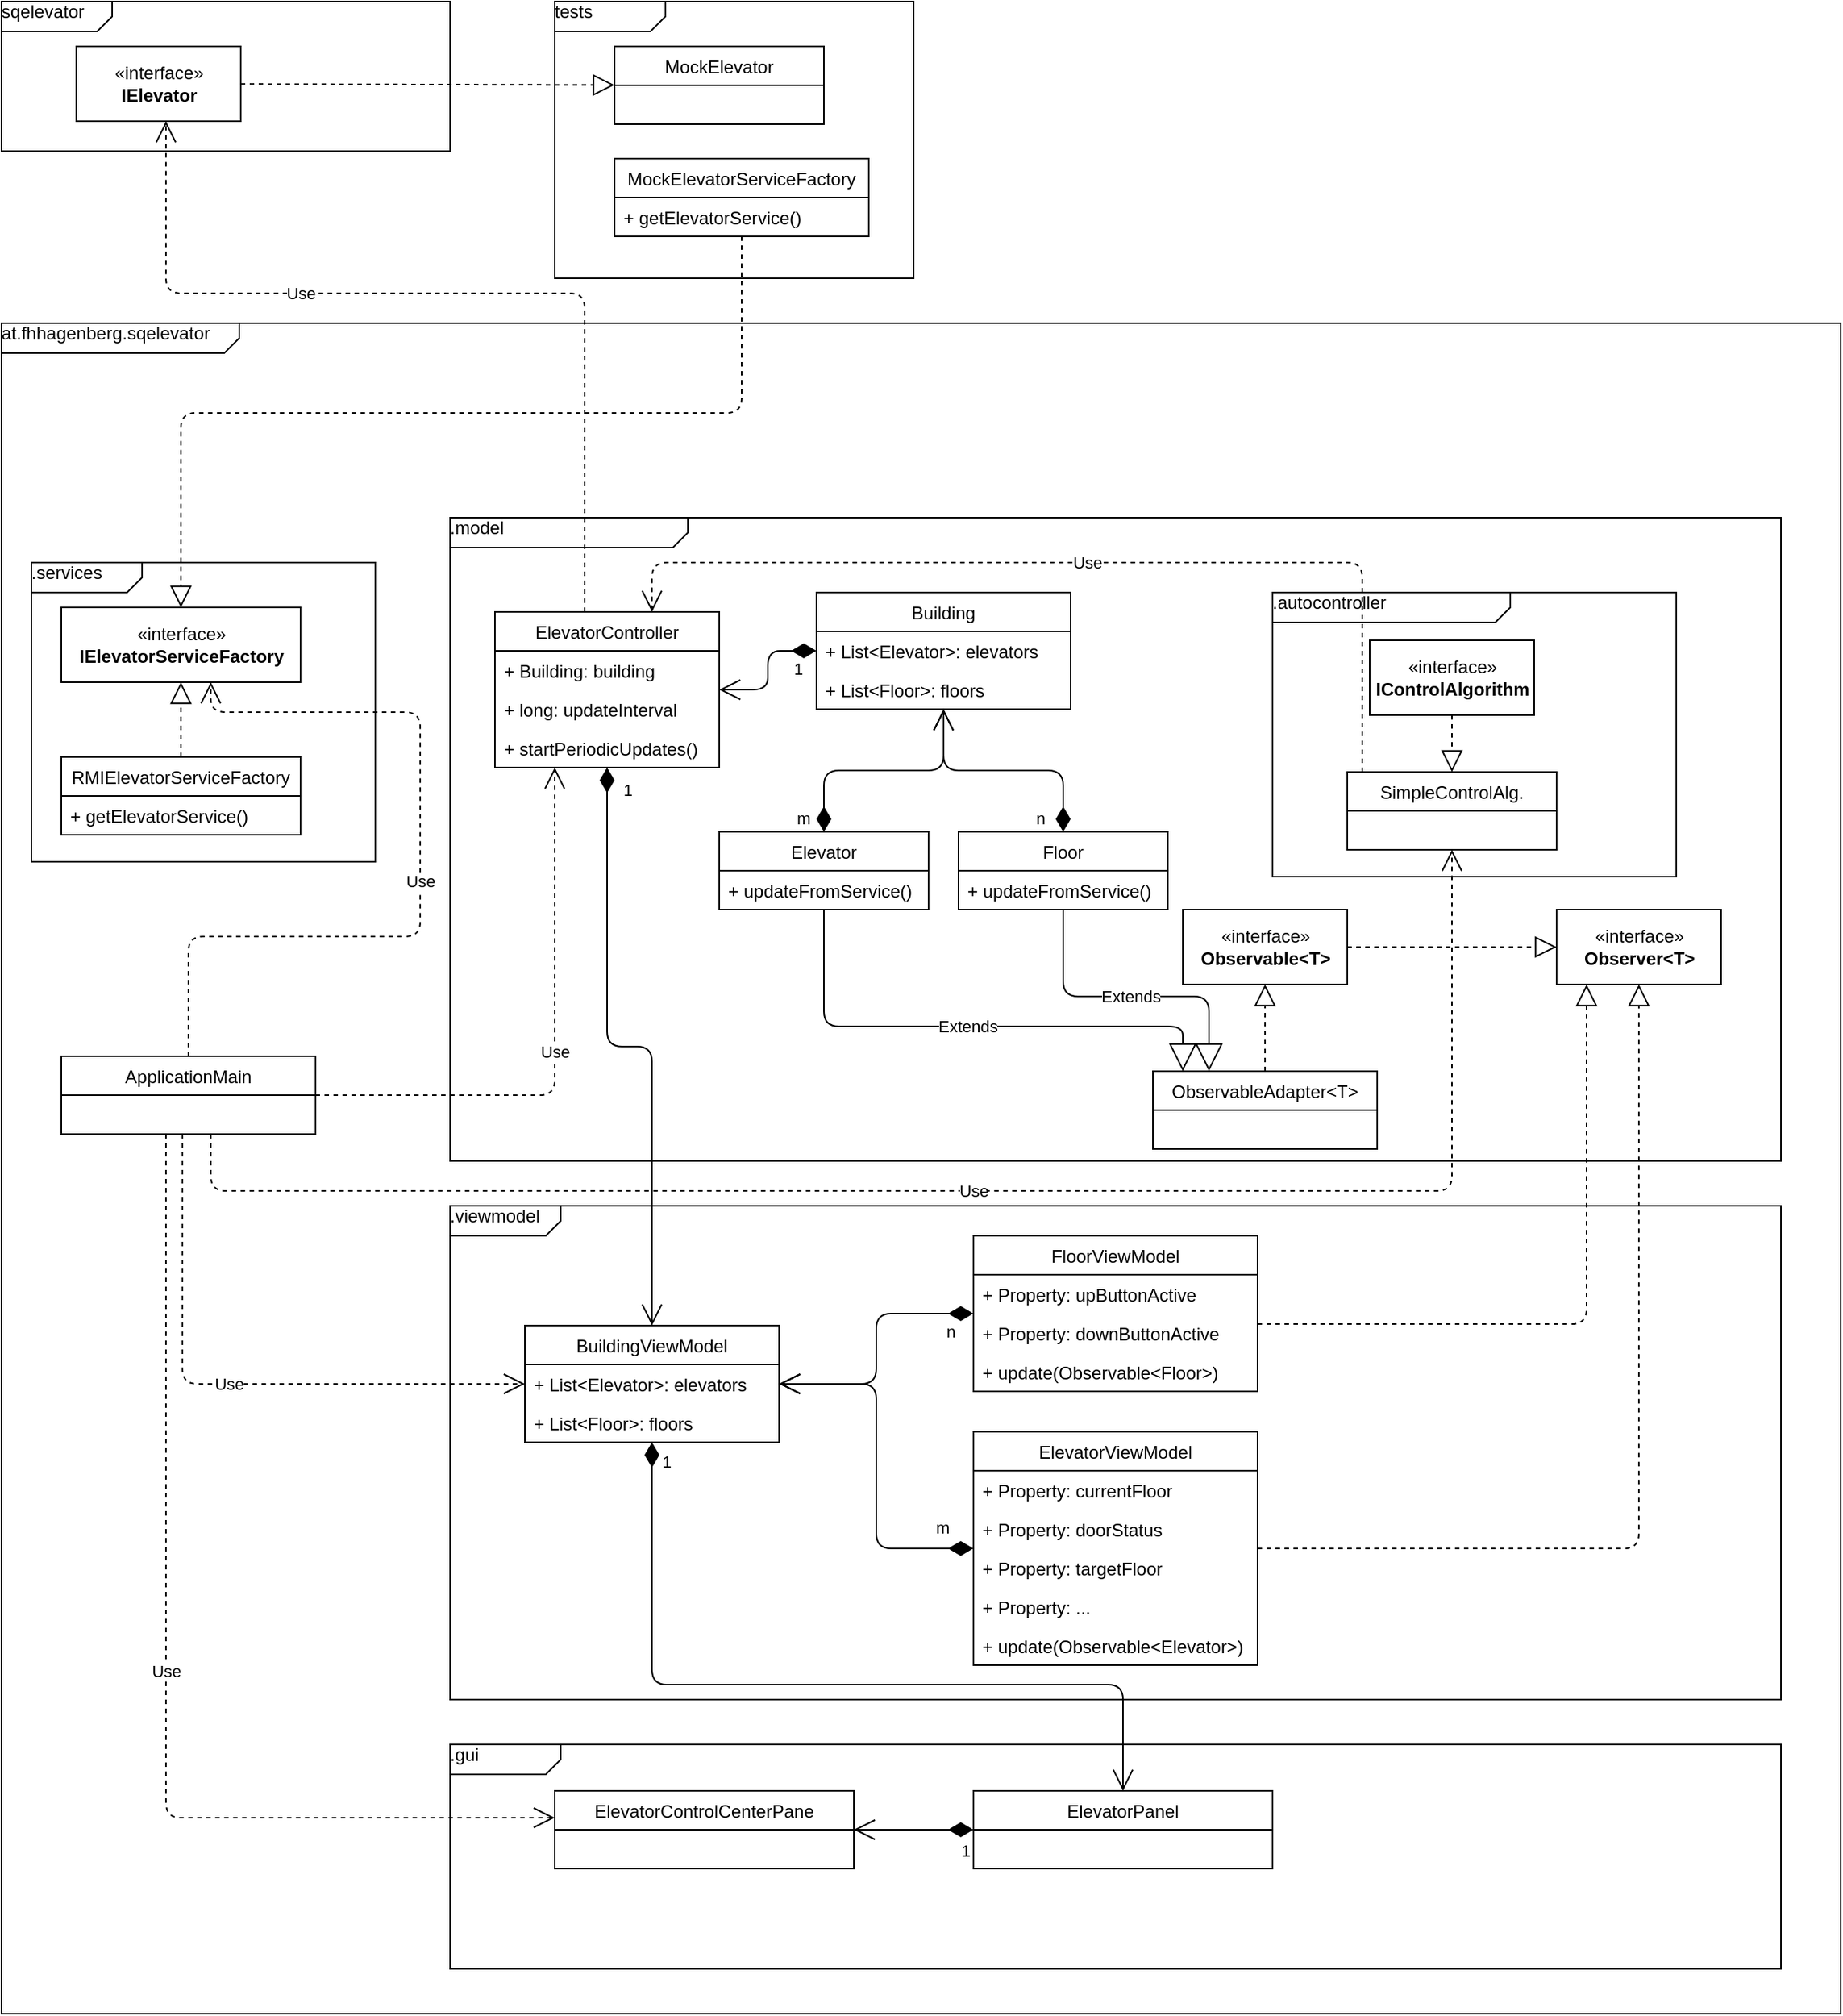 <mxfile version="12.6.5" type="dropbox"><diagram id="C5RBs43oDa-KdzZeNtuy" name="Page-1"><mxGraphModel dx="1422" dy="779" grid="1" gridSize="10" guides="1" tooltips="1" connect="1" arrows="1" fold="1" page="1" pageScale="1" pageWidth="827" pageHeight="1169" math="0" shadow="0"><root><mxCell id="WIyWlLk6GJQsqaUBKTNV-0"/><mxCell id="WIyWlLk6GJQsqaUBKTNV-1" parent="WIyWlLk6GJQsqaUBKTNV-0"/><mxCell id="fPnOpUPq2UDJ7PXk2tGR-1" value="&lt;div&gt;sqelevator&lt;/div&gt;" style="html=1;shape=mxgraph.sysml.package;xSize=90;align=left;spacingLeft=10;overflow=fill;strokeWidth=1;recursiveResize=0;labelX=74;" vertex="1" parent="WIyWlLk6GJQsqaUBKTNV-1"><mxGeometry x="40" y="15" width="300" height="100" as="geometry"/></mxCell><mxCell id="fPnOpUPq2UDJ7PXk2tGR-4" value="&amp;lt;&amp;lt;import&amp;gt;&amp;gt;" style="strokeColor=inherit;fillColor=inherit;gradientColor=inherit;edgeStyle=none;endArrow=open;dashed=1;verticalAlign=top;labelBackgroundColor=none;endSize=12;html=1;" edge="1" parent="fPnOpUPq2UDJ7PXk2tGR-1" source="fPnOpUPq2UDJ7PXk2tGR-2"><mxGeometry relative="1" as="geometry"><mxPoint x="190" y="56.429" as="targetPoint"/></mxGeometry></mxCell><mxCell id="fPnOpUPq2UDJ7PXk2tGR-5" value="«interface»&lt;br&gt;&lt;b&gt;IElevator&lt;/b&gt;" style="html=1;" vertex="1" parent="fPnOpUPq2UDJ7PXk2tGR-1"><mxGeometry x="50" y="30" width="110" height="50" as="geometry"/></mxCell><mxCell id="fPnOpUPq2UDJ7PXk2tGR-6" value="at.fhhagenberg.sqelevator" style="html=1;shape=mxgraph.sysml.package;xSize=90;align=left;spacingLeft=10;overflow=fill;strokeWidth=1;recursiveResize=0;labelX=159;verticalAlign=middle;" vertex="1" parent="WIyWlLk6GJQsqaUBKTNV-1"><mxGeometry x="40" y="230" width="1230" height="1130" as="geometry"/></mxCell><mxCell id="fPnOpUPq2UDJ7PXk2tGR-7" value="&amp;lt;&amp;lt;import&amp;gt;&amp;gt;" style="strokeColor=inherit;fillColor=inherit;gradientColor=inherit;edgeStyle=none;endArrow=open;dashed=1;verticalAlign=top;labelBackgroundColor=none;endSize=12;html=1;" edge="1" parent="fPnOpUPq2UDJ7PXk2tGR-6"><mxGeometry relative="1" as="geometry"><mxPoint x="190" y="56.429" as="targetPoint"/></mxGeometry></mxCell><mxCell id="fPnOpUPq2UDJ7PXk2tGR-18" value=".model" style="html=1;shape=mxgraph.sysml.package;xSize=90;align=left;spacingLeft=10;overflow=fill;strokeWidth=1;recursiveResize=0;labelX=159;verticalAlign=middle;" vertex="1" parent="fPnOpUPq2UDJ7PXk2tGR-6"><mxGeometry x="300" y="130" width="890" height="430" as="geometry"/></mxCell><mxCell id="fPnOpUPq2UDJ7PXk2tGR-19" value="&amp;lt;&amp;lt;import&amp;gt;&amp;gt;" style="strokeColor=inherit;fillColor=inherit;gradientColor=inherit;edgeStyle=none;endArrow=open;dashed=1;verticalAlign=top;labelBackgroundColor=none;endSize=12;html=1;" edge="1" parent="fPnOpUPq2UDJ7PXk2tGR-18"><mxGeometry relative="1" as="geometry"><mxPoint x="190" y="56.429" as="targetPoint"/></mxGeometry></mxCell><mxCell id="fPnOpUPq2UDJ7PXk2tGR-30" value="Building" style="swimlane;fontStyle=0;childLayout=stackLayout;horizontal=1;startSize=26;fillColor=none;horizontalStack=0;resizeParent=1;resizeParentMax=0;resizeLast=0;collapsible=1;marginBottom=0;" vertex="1" parent="fPnOpUPq2UDJ7PXk2tGR-18"><mxGeometry x="245" y="50" width="170" height="78" as="geometry"/></mxCell><mxCell id="fPnOpUPq2UDJ7PXk2tGR-46" value="+ List&lt;Elevator&gt;: elevators" style="text;strokeColor=none;fillColor=none;align=left;verticalAlign=top;spacingLeft=4;spacingRight=4;overflow=hidden;rotatable=0;points=[[0,0.5],[1,0.5]];portConstraint=eastwest;" vertex="1" parent="fPnOpUPq2UDJ7PXk2tGR-30"><mxGeometry y="26" width="170" height="26" as="geometry"/></mxCell><mxCell id="fPnOpUPq2UDJ7PXk2tGR-44" value="+ List&lt;Floor&gt;: floors" style="text;strokeColor=none;fillColor=none;align=left;verticalAlign=top;spacingLeft=4;spacingRight=4;overflow=hidden;rotatable=0;points=[[0,0.5],[1,0.5]];portConstraint=eastwest;" vertex="1" parent="fPnOpUPq2UDJ7PXk2tGR-30"><mxGeometry y="52" width="170" height="26" as="geometry"/></mxCell><mxCell id="fPnOpUPq2UDJ7PXk2tGR-40" value="Floor" style="swimlane;fontStyle=0;childLayout=stackLayout;horizontal=1;startSize=26;fillColor=none;horizontalStack=0;resizeParent=1;resizeParentMax=0;resizeLast=0;collapsible=1;marginBottom=0;" vertex="1" parent="fPnOpUPq2UDJ7PXk2tGR-18"><mxGeometry x="340" y="210" width="140" height="52" as="geometry"/></mxCell><mxCell id="fPnOpUPq2UDJ7PXk2tGR-146" value="+ updateFromService()" style="text;strokeColor=none;fillColor=none;align=left;verticalAlign=top;spacingLeft=4;spacingRight=4;overflow=hidden;rotatable=0;points=[[0,0.5],[1,0.5]];portConstraint=eastwest;" vertex="1" parent="fPnOpUPq2UDJ7PXk2tGR-40"><mxGeometry y="26" width="140" height="26" as="geometry"/></mxCell><mxCell id="fPnOpUPq2UDJ7PXk2tGR-39" value="Elevator" style="swimlane;fontStyle=0;childLayout=stackLayout;horizontal=1;startSize=26;fillColor=none;horizontalStack=0;resizeParent=1;resizeParentMax=0;resizeLast=0;collapsible=1;marginBottom=0;" vertex="1" parent="fPnOpUPq2UDJ7PXk2tGR-18"><mxGeometry x="180" y="210" width="140" height="52" as="geometry"/></mxCell><mxCell id="fPnOpUPq2UDJ7PXk2tGR-145" value="+ updateFromService()" style="text;strokeColor=none;fillColor=none;align=left;verticalAlign=top;spacingLeft=4;spacingRight=4;overflow=hidden;rotatable=0;points=[[0,0.5],[1,0.5]];portConstraint=eastwest;" vertex="1" parent="fPnOpUPq2UDJ7PXk2tGR-39"><mxGeometry y="26" width="140" height="26" as="geometry"/></mxCell><mxCell id="fPnOpUPq2UDJ7PXk2tGR-47" value="m" style="endArrow=open;html=1;endSize=12;startArrow=diamondThin;startSize=14;startFill=1;edgeStyle=orthogonalEdgeStyle;align=left;verticalAlign=bottom;" edge="1" parent="fPnOpUPq2UDJ7PXk2tGR-18" source="fPnOpUPq2UDJ7PXk2tGR-39" target="fPnOpUPq2UDJ7PXk2tGR-30"><mxGeometry x="-0.494" y="-46" relative="1" as="geometry"><mxPoint x="-10" y="400" as="sourcePoint"/><mxPoint x="150" y="400" as="targetPoint"/><mxPoint x="-20" y="-5" as="offset"/></mxGeometry></mxCell><mxCell id="fPnOpUPq2UDJ7PXk2tGR-57" value="n" style="endArrow=open;html=1;endSize=12;startArrow=diamondThin;startSize=14;startFill=1;edgeStyle=orthogonalEdgeStyle;align=left;verticalAlign=bottom;" edge="1" parent="fPnOpUPq2UDJ7PXk2tGR-18" source="fPnOpUPq2UDJ7PXk2tGR-40" target="fPnOpUPq2UDJ7PXk2tGR-30"><mxGeometry x="-0.247" y="41" relative="1" as="geometry"><mxPoint x="110" y="290" as="sourcePoint"/><mxPoint x="135" y="212" as="targetPoint"/><mxPoint as="offset"/></mxGeometry></mxCell><mxCell id="fPnOpUPq2UDJ7PXk2tGR-60" value=".autocontroller" style="html=1;shape=mxgraph.sysml.package;xSize=90;align=left;spacingLeft=10;overflow=fill;strokeWidth=1;recursiveResize=0;labelX=159;verticalAlign=middle;" vertex="1" parent="fPnOpUPq2UDJ7PXk2tGR-18"><mxGeometry x="550" y="50" width="270" height="190" as="geometry"/></mxCell><mxCell id="fPnOpUPq2UDJ7PXk2tGR-61" value="&amp;lt;&amp;lt;import&amp;gt;&amp;gt;" style="strokeColor=inherit;fillColor=inherit;gradientColor=inherit;edgeStyle=none;endArrow=open;dashed=1;verticalAlign=top;labelBackgroundColor=none;endSize=12;html=1;" edge="1" parent="fPnOpUPq2UDJ7PXk2tGR-60"><mxGeometry relative="1" as="geometry"><mxPoint x="190" y="56.429" as="targetPoint"/></mxGeometry></mxCell><mxCell id="fPnOpUPq2UDJ7PXk2tGR-73" value="«interface»&lt;br&gt;&lt;b&gt;IControlAlgorithm&lt;/b&gt;" style="html=1;" vertex="1" parent="fPnOpUPq2UDJ7PXk2tGR-60"><mxGeometry x="65" y="32" width="110" height="50" as="geometry"/></mxCell><mxCell id="fPnOpUPq2UDJ7PXk2tGR-74" value="SimpleControlAlg." style="swimlane;fontStyle=0;childLayout=stackLayout;horizontal=1;startSize=26;fillColor=none;horizontalStack=0;resizeParent=1;resizeParentMax=0;resizeLast=0;collapsible=1;marginBottom=0;" vertex="1" parent="fPnOpUPq2UDJ7PXk2tGR-60"><mxGeometry x="50" y="120" width="140" height="52" as="geometry"/></mxCell><mxCell id="fPnOpUPq2UDJ7PXk2tGR-75" value="" style="endArrow=block;dashed=1;endFill=0;endSize=12;html=1;" edge="1" parent="fPnOpUPq2UDJ7PXk2tGR-60" source="fPnOpUPq2UDJ7PXk2tGR-73" target="fPnOpUPq2UDJ7PXk2tGR-74"><mxGeometry width="160" relative="1" as="geometry"><mxPoint x="-530" y="600" as="sourcePoint"/><mxPoint x="-370" y="600" as="targetPoint"/></mxGeometry></mxCell><mxCell id="fPnOpUPq2UDJ7PXk2tGR-20" value="ElevatorController" style="swimlane;fontStyle=0;childLayout=stackLayout;horizontal=1;startSize=26;fillColor=none;horizontalStack=0;resizeParent=1;resizeParentMax=0;resizeLast=0;collapsible=1;marginBottom=0;" vertex="1" parent="fPnOpUPq2UDJ7PXk2tGR-18"><mxGeometry x="30" y="63" width="150" height="104" as="geometry"/></mxCell><mxCell id="fPnOpUPq2UDJ7PXk2tGR-59" value="+ Building: building" style="text;strokeColor=none;fillColor=none;align=left;verticalAlign=top;spacingLeft=4;spacingRight=4;overflow=hidden;rotatable=0;points=[[0,0.5],[1,0.5]];portConstraint=eastwest;" vertex="1" parent="fPnOpUPq2UDJ7PXk2tGR-20"><mxGeometry y="26" width="150" height="26" as="geometry"/></mxCell><mxCell id="fPnOpUPq2UDJ7PXk2tGR-150" value="+ long: updateInterval" style="text;strokeColor=none;fillColor=none;align=left;verticalAlign=top;spacingLeft=4;spacingRight=4;overflow=hidden;rotatable=0;points=[[0,0.5],[1,0.5]];portConstraint=eastwest;" vertex="1" parent="fPnOpUPq2UDJ7PXk2tGR-20"><mxGeometry y="52" width="150" height="26" as="geometry"/></mxCell><mxCell id="fPnOpUPq2UDJ7PXk2tGR-149" value="+ startPeriodicUpdates()" style="text;strokeColor=none;fillColor=none;align=left;verticalAlign=top;spacingLeft=4;spacingRight=4;overflow=hidden;rotatable=0;points=[[0,0.5],[1,0.5]];portConstraint=eastwest;" vertex="1" parent="fPnOpUPq2UDJ7PXk2tGR-20"><mxGeometry y="78" width="150" height="26" as="geometry"/></mxCell><mxCell id="fPnOpUPq2UDJ7PXk2tGR-58" value="1" style="endArrow=open;html=1;endSize=12;startArrow=diamondThin;startSize=14;startFill=1;edgeStyle=orthogonalEdgeStyle;align=left;verticalAlign=bottom;" edge="1" parent="fPnOpUPq2UDJ7PXk2tGR-18" source="fPnOpUPq2UDJ7PXk2tGR-30" target="fPnOpUPq2UDJ7PXk2tGR-20"><mxGeometry x="-0.615" y="21" relative="1" as="geometry"><mxPoint x="170" y="286" as="sourcePoint"/><mxPoint x="330" y="108" as="targetPoint"/><mxPoint as="offset"/></mxGeometry></mxCell><mxCell id="fPnOpUPq2UDJ7PXk2tGR-76" value="Use" style="endArrow=open;endSize=12;dashed=1;html=1;edgeStyle=orthogonalEdgeStyle;" edge="1" parent="fPnOpUPq2UDJ7PXk2tGR-18" source="fPnOpUPq2UDJ7PXk2tGR-74" target="fPnOpUPq2UDJ7PXk2tGR-20"><mxGeometry width="160" relative="1" as="geometry"><mxPoint x="-20" y="620" as="sourcePoint"/><mxPoint x="140" y="620" as="targetPoint"/><Array as="points"><mxPoint x="610" y="30"/><mxPoint x="135" y="30"/></Array></mxGeometry></mxCell><mxCell id="fPnOpUPq2UDJ7PXk2tGR-91" value="«interface»&lt;br&gt;&lt;b&gt;Observer&amp;lt;T&amp;gt;&lt;/b&gt;" style="html=1;" vertex="1" parent="fPnOpUPq2UDJ7PXk2tGR-18"><mxGeometry x="740" y="262" width="110" height="50" as="geometry"/></mxCell><mxCell id="fPnOpUPq2UDJ7PXk2tGR-94" value="«interface»&lt;br&gt;&lt;b&gt;Observable&amp;lt;T&amp;gt;&lt;/b&gt;" style="html=1;" vertex="1" parent="fPnOpUPq2UDJ7PXk2tGR-18"><mxGeometry x="490" y="262" width="110" height="50" as="geometry"/></mxCell><mxCell id="fPnOpUPq2UDJ7PXk2tGR-95" value="ObservableAdapter&lt;T&gt;" style="swimlane;fontStyle=0;childLayout=stackLayout;horizontal=1;startSize=26;fillColor=none;horizontalStack=0;resizeParent=1;resizeParentMax=0;resizeLast=0;collapsible=1;marginBottom=0;" vertex="1" parent="fPnOpUPq2UDJ7PXk2tGR-18"><mxGeometry x="470" y="370" width="150" height="52" as="geometry"/></mxCell><mxCell id="fPnOpUPq2UDJ7PXk2tGR-99" value="" style="endArrow=block;dashed=1;endFill=0;endSize=12;html=1;" edge="1" parent="fPnOpUPq2UDJ7PXk2tGR-18" source="fPnOpUPq2UDJ7PXk2tGR-95" target="fPnOpUPq2UDJ7PXk2tGR-94"><mxGeometry width="160" relative="1" as="geometry"><mxPoint x="-10" y="1120" as="sourcePoint"/><mxPoint x="150" y="1120" as="targetPoint"/></mxGeometry></mxCell><mxCell id="fPnOpUPq2UDJ7PXk2tGR-100" value="Extends" style="endArrow=block;endSize=16;endFill=0;html=1;edgeStyle=orthogonalEdgeStyle;" edge="1" parent="fPnOpUPq2UDJ7PXk2tGR-18" source="fPnOpUPq2UDJ7PXk2tGR-39" target="fPnOpUPq2UDJ7PXk2tGR-95"><mxGeometry width="160" relative="1" as="geometry"><mxPoint x="-10" y="1120" as="sourcePoint"/><mxPoint x="150" y="1120" as="targetPoint"/><Array as="points"><mxPoint x="250" y="340"/><mxPoint x="490" y="340"/></Array></mxGeometry></mxCell><mxCell id="fPnOpUPq2UDJ7PXk2tGR-101" value="Extends" style="endArrow=block;endSize=16;endFill=0;html=1;edgeStyle=orthogonalEdgeStyle;entryX=0.25;entryY=0;entryDx=0;entryDy=0;" edge="1" parent="fPnOpUPq2UDJ7PXk2tGR-18" source="fPnOpUPq2UDJ7PXk2tGR-40" target="fPnOpUPq2UDJ7PXk2tGR-95"><mxGeometry width="160" relative="1" as="geometry"><mxPoint x="307.938" y="272" as="sourcePoint"/><mxPoint x="507.062" y="380" as="targetPoint"/><Array as="points"><mxPoint x="410" y="320"/><mxPoint x="508" y="320"/></Array></mxGeometry></mxCell><mxCell id="fPnOpUPq2UDJ7PXk2tGR-104" value="" style="endArrow=block;dashed=1;endFill=0;endSize=12;html=1;" edge="1" parent="fPnOpUPq2UDJ7PXk2tGR-18" source="fPnOpUPq2UDJ7PXk2tGR-94" target="fPnOpUPq2UDJ7PXk2tGR-91"><mxGeometry width="160" relative="1" as="geometry"><mxPoint x="-10" y="1120" as="sourcePoint"/><mxPoint x="150" y="1120" as="targetPoint"/></mxGeometry></mxCell><mxCell id="fPnOpUPq2UDJ7PXk2tGR-77" value=".viewmodel" style="html=1;shape=mxgraph.sysml.package;xSize=90;align=left;spacingLeft=10;overflow=fill;strokeWidth=1;recursiveResize=0;labelX=74;" vertex="1" parent="fPnOpUPq2UDJ7PXk2tGR-6"><mxGeometry x="300" y="590" width="890" height="330" as="geometry"/></mxCell><mxCell id="fPnOpUPq2UDJ7PXk2tGR-78" value="&amp;lt;&amp;lt;import&amp;gt;&amp;gt;" style="strokeColor=inherit;fillColor=inherit;gradientColor=inherit;edgeStyle=none;endArrow=open;dashed=1;verticalAlign=top;labelBackgroundColor=none;endSize=12;html=1;" edge="1" parent="fPnOpUPq2UDJ7PXk2tGR-77"><mxGeometry relative="1" as="geometry"><mxPoint x="190" y="56.429" as="targetPoint"/></mxGeometry></mxCell><mxCell id="fPnOpUPq2UDJ7PXk2tGR-82" value="BuildingViewModel" style="swimlane;fontStyle=0;childLayout=stackLayout;horizontal=1;startSize=26;fillColor=none;horizontalStack=0;resizeParent=1;resizeParentMax=0;resizeLast=0;collapsible=1;marginBottom=0;" vertex="1" parent="fPnOpUPq2UDJ7PXk2tGR-77"><mxGeometry x="50" y="80" width="170" height="78" as="geometry"/></mxCell><mxCell id="fPnOpUPq2UDJ7PXk2tGR-83" value="+ List&lt;Elevator&gt;: elevators" style="text;strokeColor=none;fillColor=none;align=left;verticalAlign=top;spacingLeft=4;spacingRight=4;overflow=hidden;rotatable=0;points=[[0,0.5],[1,0.5]];portConstraint=eastwest;" vertex="1" parent="fPnOpUPq2UDJ7PXk2tGR-82"><mxGeometry y="26" width="170" height="26" as="geometry"/></mxCell><mxCell id="fPnOpUPq2UDJ7PXk2tGR-84" value="+ List&lt;Floor&gt;: floors" style="text;strokeColor=none;fillColor=none;align=left;verticalAlign=top;spacingLeft=4;spacingRight=4;overflow=hidden;rotatable=0;points=[[0,0.5],[1,0.5]];portConstraint=eastwest;" vertex="1" parent="fPnOpUPq2UDJ7PXk2tGR-82"><mxGeometry y="52" width="170" height="26" as="geometry"/></mxCell><mxCell id="fPnOpUPq2UDJ7PXk2tGR-87" value="FloorViewModel" style="swimlane;fontStyle=0;childLayout=stackLayout;horizontal=1;startSize=26;fillColor=none;horizontalStack=0;resizeParent=1;resizeParentMax=0;resizeLast=0;collapsible=1;marginBottom=0;" vertex="1" parent="fPnOpUPq2UDJ7PXk2tGR-77"><mxGeometry x="350" y="20" width="190" height="104" as="geometry"/></mxCell><mxCell id="fPnOpUPq2UDJ7PXk2tGR-132" value="+ Property: upButtonActive" style="text;strokeColor=none;fillColor=none;align=left;verticalAlign=top;spacingLeft=4;spacingRight=4;overflow=hidden;rotatable=0;points=[[0,0.5],[1,0.5]];portConstraint=eastwest;" vertex="1" parent="fPnOpUPq2UDJ7PXk2tGR-87"><mxGeometry y="26" width="190" height="26" as="geometry"/></mxCell><mxCell id="fPnOpUPq2UDJ7PXk2tGR-133" value="+ Property: downButtonActive" style="text;strokeColor=none;fillColor=none;align=left;verticalAlign=top;spacingLeft=4;spacingRight=4;overflow=hidden;rotatable=0;points=[[0,0.5],[1,0.5]];portConstraint=eastwest;" vertex="1" parent="fPnOpUPq2UDJ7PXk2tGR-87"><mxGeometry y="52" width="190" height="26" as="geometry"/></mxCell><mxCell id="fPnOpUPq2UDJ7PXk2tGR-143" value="+ update(Observable&lt;Floor&gt;)" style="text;strokeColor=none;fillColor=none;align=left;verticalAlign=top;spacingLeft=4;spacingRight=4;overflow=hidden;rotatable=0;points=[[0,0.5],[1,0.5]];portConstraint=eastwest;" vertex="1" parent="fPnOpUPq2UDJ7PXk2tGR-87"><mxGeometry y="78" width="190" height="26" as="geometry"/></mxCell><mxCell id="fPnOpUPq2UDJ7PXk2tGR-88" value="ElevatorViewModel" style="swimlane;fontStyle=0;childLayout=stackLayout;horizontal=1;startSize=26;fillColor=none;horizontalStack=0;resizeParent=1;resizeParentMax=0;resizeLast=0;collapsible=1;marginBottom=0;" vertex="1" parent="fPnOpUPq2UDJ7PXk2tGR-77"><mxGeometry x="350" y="151" width="190" height="156" as="geometry"/></mxCell><mxCell id="fPnOpUPq2UDJ7PXk2tGR-134" value="+ Property: currentFloor" style="text;strokeColor=none;fillColor=none;align=left;verticalAlign=top;spacingLeft=4;spacingRight=4;overflow=hidden;rotatable=0;points=[[0,0.5],[1,0.5]];portConstraint=eastwest;" vertex="1" parent="fPnOpUPq2UDJ7PXk2tGR-88"><mxGeometry y="26" width="190" height="26" as="geometry"/></mxCell><mxCell id="fPnOpUPq2UDJ7PXk2tGR-139" value="+ Property: doorStatus" style="text;strokeColor=none;fillColor=none;align=left;verticalAlign=top;spacingLeft=4;spacingRight=4;overflow=hidden;rotatable=0;points=[[0,0.5],[1,0.5]];portConstraint=eastwest;" vertex="1" parent="fPnOpUPq2UDJ7PXk2tGR-88"><mxGeometry y="52" width="190" height="26" as="geometry"/></mxCell><mxCell id="fPnOpUPq2UDJ7PXk2tGR-137" value="+ Property: targetFloor" style="text;strokeColor=none;fillColor=none;align=left;verticalAlign=top;spacingLeft=4;spacingRight=4;overflow=hidden;rotatable=0;points=[[0,0.5],[1,0.5]];portConstraint=eastwest;" vertex="1" parent="fPnOpUPq2UDJ7PXk2tGR-88"><mxGeometry y="78" width="190" height="26" as="geometry"/></mxCell><mxCell id="fPnOpUPq2UDJ7PXk2tGR-136" value="+ Property: ..." style="text;strokeColor=none;fillColor=none;align=left;verticalAlign=top;spacingLeft=4;spacingRight=4;overflow=hidden;rotatable=0;points=[[0,0.5],[1,0.5]];portConstraint=eastwest;" vertex="1" parent="fPnOpUPq2UDJ7PXk2tGR-88"><mxGeometry y="104" width="190" height="26" as="geometry"/></mxCell><mxCell id="fPnOpUPq2UDJ7PXk2tGR-144" value="+ update(Observable&lt;Elevator&gt;)" style="text;strokeColor=none;fillColor=none;align=left;verticalAlign=top;spacingLeft=4;spacingRight=4;overflow=hidden;rotatable=0;points=[[0,0.5],[1,0.5]];portConstraint=eastwest;" vertex="1" parent="fPnOpUPq2UDJ7PXk2tGR-88"><mxGeometry y="130" width="190" height="26" as="geometry"/></mxCell><mxCell id="fPnOpUPq2UDJ7PXk2tGR-89" value="m" style="endArrow=open;html=1;endSize=12;startArrow=diamondThin;startSize=14;startFill=1;edgeStyle=orthogonalEdgeStyle;align=left;verticalAlign=bottom;" edge="1" parent="fPnOpUPq2UDJ7PXk2tGR-77" source="fPnOpUPq2UDJ7PXk2tGR-88" target="fPnOpUPq2UDJ7PXk2tGR-82"><mxGeometry x="-0.773" y="-5" relative="1" as="geometry"><mxPoint x="-220" y="130" as="sourcePoint"/><mxPoint x="175" y="118" as="targetPoint"/><mxPoint as="offset"/></mxGeometry></mxCell><mxCell id="fPnOpUPq2UDJ7PXk2tGR-90" value="n" style="endArrow=open;html=1;endSize=12;startArrow=diamondThin;startSize=14;startFill=1;edgeStyle=orthogonalEdgeStyle;align=left;verticalAlign=bottom;" edge="1" parent="fPnOpUPq2UDJ7PXk2tGR-77" source="fPnOpUPq2UDJ7PXk2tGR-87" target="fPnOpUPq2UDJ7PXk2tGR-82"><mxGeometry x="-0.027" y="45" relative="1" as="geometry"><mxPoint x="-100" y="20" as="sourcePoint"/><mxPoint x="170" y="118" as="targetPoint"/><mxPoint as="offset"/></mxGeometry></mxCell><mxCell id="fPnOpUPq2UDJ7PXk2tGR-80" value=".gui" style="html=1;shape=mxgraph.sysml.package;xSize=90;align=left;spacingLeft=10;overflow=fill;strokeWidth=1;recursiveResize=0;labelX=74;" vertex="1" parent="fPnOpUPq2UDJ7PXk2tGR-6"><mxGeometry x="300" y="950" width="890" height="150" as="geometry"/></mxCell><mxCell id="fPnOpUPq2UDJ7PXk2tGR-81" value="&amp;lt;&amp;lt;import&amp;gt;&amp;gt;" style="strokeColor=inherit;fillColor=inherit;gradientColor=inherit;edgeStyle=none;endArrow=open;dashed=1;verticalAlign=top;labelBackgroundColor=none;endSize=12;html=1;" edge="1" parent="fPnOpUPq2UDJ7PXk2tGR-80"><mxGeometry relative="1" as="geometry"><mxPoint x="190" y="56.429" as="targetPoint"/></mxGeometry></mxCell><mxCell id="fPnOpUPq2UDJ7PXk2tGR-119" value="ElevatorControlCenterPane" style="swimlane;fontStyle=0;childLayout=stackLayout;horizontal=1;startSize=26;fillColor=none;horizontalStack=0;resizeParent=1;resizeParentMax=0;resizeLast=0;collapsible=1;marginBottom=0;" vertex="1" parent="fPnOpUPq2UDJ7PXk2tGR-80"><mxGeometry x="70" y="31" width="200" height="52" as="geometry"/></mxCell><mxCell id="fPnOpUPq2UDJ7PXk2tGR-122" value="ElevatorPanel" style="swimlane;fontStyle=0;childLayout=stackLayout;horizontal=1;startSize=26;fillColor=none;horizontalStack=0;resizeParent=1;resizeParentMax=0;resizeLast=0;collapsible=1;marginBottom=0;" vertex="1" parent="fPnOpUPq2UDJ7PXk2tGR-80"><mxGeometry x="350" y="31" width="200" height="52" as="geometry"/></mxCell><mxCell id="fPnOpUPq2UDJ7PXk2tGR-124" value="1" style="endArrow=open;html=1;endSize=12;startArrow=diamondThin;startSize=14;startFill=1;edgeStyle=orthogonalEdgeStyle;align=left;verticalAlign=bottom;" edge="1" parent="fPnOpUPq2UDJ7PXk2tGR-80" source="fPnOpUPq2UDJ7PXk2tGR-122" target="fPnOpUPq2UDJ7PXk2tGR-119"><mxGeometry x="-0.75" y="23" relative="1" as="geometry"><mxPoint x="-10" y="211" as="sourcePoint"/><mxPoint x="330" y="261" as="targetPoint"/><mxPoint as="offset"/></mxGeometry></mxCell><mxCell id="fPnOpUPq2UDJ7PXk2tGR-105" value=".services" style="html=1;shape=mxgraph.sysml.package;xSize=90;align=left;spacingLeft=10;overflow=fill;strokeWidth=1;recursiveResize=0;labelX=74;" vertex="1" parent="fPnOpUPq2UDJ7PXk2tGR-6"><mxGeometry x="20" y="160" width="230" height="200" as="geometry"/></mxCell><mxCell id="fPnOpUPq2UDJ7PXk2tGR-106" value="&amp;lt;&amp;lt;import&amp;gt;&amp;gt;" style="strokeColor=inherit;fillColor=inherit;gradientColor=inherit;edgeStyle=none;endArrow=open;dashed=1;verticalAlign=top;labelBackgroundColor=none;endSize=12;html=1;" edge="1" parent="fPnOpUPq2UDJ7PXk2tGR-105"><mxGeometry relative="1" as="geometry"><mxPoint x="190" y="56.429" as="targetPoint"/></mxGeometry></mxCell><mxCell id="fPnOpUPq2UDJ7PXk2tGR-107" value="«interface»&lt;br&gt;&lt;b&gt;IElevatorServiceFactory&lt;/b&gt;" style="html=1;" vertex="1" parent="fPnOpUPq2UDJ7PXk2tGR-105"><mxGeometry x="20" y="30" width="160" height="50" as="geometry"/></mxCell><mxCell id="fPnOpUPq2UDJ7PXk2tGR-108" value="RMIElevatorServiceFactory" style="swimlane;fontStyle=0;childLayout=stackLayout;horizontal=1;startSize=26;fillColor=none;horizontalStack=0;resizeParent=1;resizeParentMax=0;resizeLast=0;collapsible=1;marginBottom=0;" vertex="1" parent="fPnOpUPq2UDJ7PXk2tGR-105"><mxGeometry x="20" y="130" width="160" height="52" as="geometry"/></mxCell><mxCell id="fPnOpUPq2UDJ7PXk2tGR-147" value="+ getElevatorService()" style="text;strokeColor=none;fillColor=none;align=left;verticalAlign=top;spacingLeft=4;spacingRight=4;overflow=hidden;rotatable=0;points=[[0,0.5],[1,0.5]];portConstraint=eastwest;" vertex="1" parent="fPnOpUPq2UDJ7PXk2tGR-108"><mxGeometry y="26" width="160" height="26" as="geometry"/></mxCell><mxCell id="fPnOpUPq2UDJ7PXk2tGR-109" value="" style="endArrow=block;dashed=1;endFill=0;endSize=12;html=1;" edge="1" parent="fPnOpUPq2UDJ7PXk2tGR-105" source="fPnOpUPq2UDJ7PXk2tGR-108" target="fPnOpUPq2UDJ7PXk2tGR-107"><mxGeometry width="160" relative="1" as="geometry"><mxPoint x="-950" y="1120" as="sourcePoint"/><mxPoint x="-790" y="1120" as="targetPoint"/></mxGeometry></mxCell><mxCell id="fPnOpUPq2UDJ7PXk2tGR-113" value="ApplicationMain" style="swimlane;fontStyle=0;childLayout=stackLayout;horizontal=1;startSize=26;fillColor=none;horizontalStack=0;resizeParent=1;resizeParentMax=0;resizeLast=0;collapsible=1;marginBottom=0;" vertex="1" parent="fPnOpUPq2UDJ7PXk2tGR-6"><mxGeometry x="40" y="490" width="170" height="52" as="geometry"/></mxCell><mxCell id="fPnOpUPq2UDJ7PXk2tGR-116" value="1" style="endArrow=open;html=1;endSize=12;startArrow=diamondThin;startSize=14;startFill=1;edgeStyle=orthogonalEdgeStyle;align=left;verticalAlign=bottom;" edge="1" parent="fPnOpUPq2UDJ7PXk2tGR-6" source="fPnOpUPq2UDJ7PXk2tGR-20" target="fPnOpUPq2UDJ7PXk2tGR-82"><mxGeometry x="-0.037" y="164" relative="1" as="geometry"><mxPoint x="265" y="229" as="sourcePoint"/><mxPoint x="190" y="229" as="targetPoint"/><mxPoint x="1" y="1" as="offset"/></mxGeometry></mxCell><mxCell id="fPnOpUPq2UDJ7PXk2tGR-117" value="" style="endArrow=block;dashed=1;endFill=0;endSize=12;html=1;edgeStyle=orthogonalEdgeStyle;" edge="1" parent="fPnOpUPq2UDJ7PXk2tGR-6" source="fPnOpUPq2UDJ7PXk2tGR-87" target="fPnOpUPq2UDJ7PXk2tGR-91"><mxGeometry width="160" relative="1" as="geometry"><mxPoint y="1150" as="sourcePoint"/><mxPoint x="160" y="1150" as="targetPoint"/><Array as="points"><mxPoint x="1060" y="669"/></Array></mxGeometry></mxCell><mxCell id="fPnOpUPq2UDJ7PXk2tGR-118" value="" style="endArrow=block;dashed=1;endFill=0;endSize=12;html=1;edgeStyle=orthogonalEdgeStyle;" edge="1" parent="fPnOpUPq2UDJ7PXk2tGR-6" source="fPnOpUPq2UDJ7PXk2tGR-88" target="fPnOpUPq2UDJ7PXk2tGR-91"><mxGeometry width="160" relative="1" as="geometry"><mxPoint x="480.795" y="640" as="sourcePoint"/><mxPoint x="775.774" y="452" as="targetPoint"/></mxGeometry></mxCell><mxCell id="fPnOpUPq2UDJ7PXk2tGR-126" value="1" style="endArrow=open;html=1;endSize=12;startArrow=diamondThin;startSize=14;startFill=1;edgeStyle=orthogonalEdgeStyle;align=left;verticalAlign=bottom;" edge="1" parent="fPnOpUPq2UDJ7PXk2tGR-6" source="fPnOpUPq2UDJ7PXk2tGR-82" target="fPnOpUPq2UDJ7PXk2tGR-122"><mxGeometry x="-0.92" y="5" relative="1" as="geometry"><mxPoint x="-70" y="1150" as="sourcePoint"/><mxPoint x="90" y="1150" as="targetPoint"/><Array as="points"><mxPoint x="435" y="910"/><mxPoint x="750" y="910"/></Array><mxPoint as="offset"/></mxGeometry></mxCell><mxCell id="fPnOpUPq2UDJ7PXk2tGR-127" value="Use" style="endArrow=open;endSize=12;dashed=1;html=1;edgeStyle=orthogonalEdgeStyle;" edge="1" parent="fPnOpUPq2UDJ7PXk2tGR-6" source="fPnOpUPq2UDJ7PXk2tGR-113" target="fPnOpUPq2UDJ7PXk2tGR-107"><mxGeometry width="160" relative="1" as="geometry"><mxPoint y="1150" as="sourcePoint"/><mxPoint x="160" y="1150" as="targetPoint"/><Array as="points"><mxPoint x="125" y="410"/><mxPoint x="280" y="410"/><mxPoint x="280" y="260"/><mxPoint x="140" y="260"/></Array></mxGeometry></mxCell><mxCell id="fPnOpUPq2UDJ7PXk2tGR-128" value="Use" style="endArrow=open;endSize=12;dashed=1;html=1;edgeStyle=orthogonalEdgeStyle;" edge="1" parent="fPnOpUPq2UDJ7PXk2tGR-6" source="fPnOpUPq2UDJ7PXk2tGR-113" target="fPnOpUPq2UDJ7PXk2tGR-20"><mxGeometry width="160" relative="1" as="geometry"><mxPoint x="134.568" y="500" as="sourcePoint"/><mxPoint x="130.415" y="250" as="targetPoint"/><Array as="points"><mxPoint x="370" y="516"/></Array></mxGeometry></mxCell><mxCell id="fPnOpUPq2UDJ7PXk2tGR-129" value="Use" style="endArrow=open;endSize=12;dashed=1;html=1;edgeStyle=orthogonalEdgeStyle;" edge="1" parent="fPnOpUPq2UDJ7PXk2tGR-6" source="fPnOpUPq2UDJ7PXk2tGR-113" target="fPnOpUPq2UDJ7PXk2tGR-82"><mxGeometry width="160" relative="1" as="geometry"><mxPoint x="159.074" y="500" as="sourcePoint"/><mxPoint x="385.926" y="255" as="targetPoint"/><Array as="points"><mxPoint x="121" y="709"/></Array></mxGeometry></mxCell><mxCell id="fPnOpUPq2UDJ7PXk2tGR-130" value="Use" style="endArrow=open;endSize=12;dashed=1;html=1;edgeStyle=orthogonalEdgeStyle;" edge="1" parent="fPnOpUPq2UDJ7PXk2tGR-6" source="fPnOpUPq2UDJ7PXk2tGR-113" target="fPnOpUPq2UDJ7PXk2tGR-119"><mxGeometry width="160" relative="1" as="geometry"><mxPoint x="130.92" y="521.996" as="sourcePoint"/><mxPoint x="382.823" y="680" as="targetPoint"/><Array as="points"><mxPoint x="110" y="999"/></Array></mxGeometry></mxCell><mxCell id="fPnOpUPq2UDJ7PXk2tGR-152" value="Use" style="endArrow=open;endSize=12;dashed=1;html=1;edgeStyle=orthogonalEdgeStyle;" edge="1" parent="fPnOpUPq2UDJ7PXk2tGR-6" source="fPnOpUPq2UDJ7PXk2tGR-113" target="fPnOpUPq2UDJ7PXk2tGR-74"><mxGeometry width="160" relative="1" as="geometry"><mxPoint y="1150" as="sourcePoint"/><mxPoint x="160" y="1150" as="targetPoint"/><Array as="points"><mxPoint x="140" y="580"/><mxPoint x="970" y="580"/></Array></mxGeometry></mxCell><mxCell id="fPnOpUPq2UDJ7PXk2tGR-9" value="tests" style="html=1;shape=mxgraph.sysml.package;xSize=90;align=left;spacingLeft=10;overflow=fill;strokeWidth=1;recursiveResize=0;labelX=74;" vertex="1" parent="WIyWlLk6GJQsqaUBKTNV-1"><mxGeometry x="410" y="15" width="240" height="185" as="geometry"/></mxCell><mxCell id="fPnOpUPq2UDJ7PXk2tGR-10" value="&amp;lt;&amp;lt;import&amp;gt;&amp;gt;" style="strokeColor=inherit;fillColor=inherit;gradientColor=inherit;edgeStyle=none;endArrow=open;dashed=1;verticalAlign=top;labelBackgroundColor=none;endSize=12;html=1;" edge="1" parent="fPnOpUPq2UDJ7PXk2tGR-9"><mxGeometry relative="1" as="geometry"><mxPoint x="190" y="56.429" as="targetPoint"/></mxGeometry></mxCell><mxCell id="fPnOpUPq2UDJ7PXk2tGR-24" value="MockElevator" style="swimlane;fontStyle=0;childLayout=stackLayout;horizontal=1;startSize=26;fillColor=none;horizontalStack=0;resizeParent=1;resizeParentMax=0;resizeLast=0;collapsible=1;marginBottom=0;" vertex="1" parent="fPnOpUPq2UDJ7PXk2tGR-9"><mxGeometry x="40" y="30" width="140" height="52" as="geometry"/></mxCell><mxCell id="fPnOpUPq2UDJ7PXk2tGR-110" value="MockElevatorServiceFactory" style="swimlane;fontStyle=0;childLayout=stackLayout;horizontal=1;startSize=26;fillColor=none;horizontalStack=0;resizeParent=1;resizeParentMax=0;resizeLast=0;collapsible=1;marginBottom=0;" vertex="1" parent="fPnOpUPq2UDJ7PXk2tGR-9"><mxGeometry x="40" y="105" width="170" height="52" as="geometry"/></mxCell><mxCell id="fPnOpUPq2UDJ7PXk2tGR-148" value="+ getElevatorService()" style="text;strokeColor=none;fillColor=none;align=left;verticalAlign=top;spacingLeft=4;spacingRight=4;overflow=hidden;rotatable=0;points=[[0,0.5],[1,0.5]];portConstraint=eastwest;" vertex="1" parent="fPnOpUPq2UDJ7PXk2tGR-110"><mxGeometry y="26" width="170" height="26" as="geometry"/></mxCell><mxCell id="fPnOpUPq2UDJ7PXk2tGR-16" value="" style="endArrow=block;dashed=1;endFill=0;endSize=12;html=1;" edge="1" parent="WIyWlLk6GJQsqaUBKTNV-1" source="fPnOpUPq2UDJ7PXk2tGR-5" target="fPnOpUPq2UDJ7PXk2tGR-24"><mxGeometry width="160" relative="1" as="geometry"><mxPoint x="30" y="500" as="sourcePoint"/><mxPoint x="190" y="500" as="targetPoint"/></mxGeometry></mxCell><mxCell id="fPnOpUPq2UDJ7PXk2tGR-25" value="Use" style="endArrow=open;endSize=12;dashed=1;html=1;edgeStyle=orthogonalEdgeStyle;" edge="1" parent="WIyWlLk6GJQsqaUBKTNV-1" source="fPnOpUPq2UDJ7PXk2tGR-20" target="fPnOpUPq2UDJ7PXk2tGR-5"><mxGeometry x="0.328" width="160" relative="1" as="geometry"><mxPoint x="330" y="210" as="sourcePoint"/><mxPoint x="190" y="650" as="targetPoint"/><Array as="points"><mxPoint x="430" y="210"/><mxPoint x="150" y="210"/></Array><mxPoint as="offset"/></mxGeometry></mxCell><mxCell id="fPnOpUPq2UDJ7PXk2tGR-112" value="" style="endArrow=block;dashed=1;endFill=0;endSize=12;html=1;edgeStyle=orthogonalEdgeStyle;" edge="1" parent="WIyWlLk6GJQsqaUBKTNV-1" source="fPnOpUPq2UDJ7PXk2tGR-110" target="fPnOpUPq2UDJ7PXk2tGR-107"><mxGeometry width="160" relative="1" as="geometry"><mxPoint x="1100" y="400" as="sourcePoint"/><mxPoint x="1100" y="350" as="targetPoint"/><Array as="points"><mxPoint x="535" y="290"/><mxPoint x="160" y="290"/></Array></mxGeometry></mxCell></root></mxGraphModel></diagram></mxfile>
